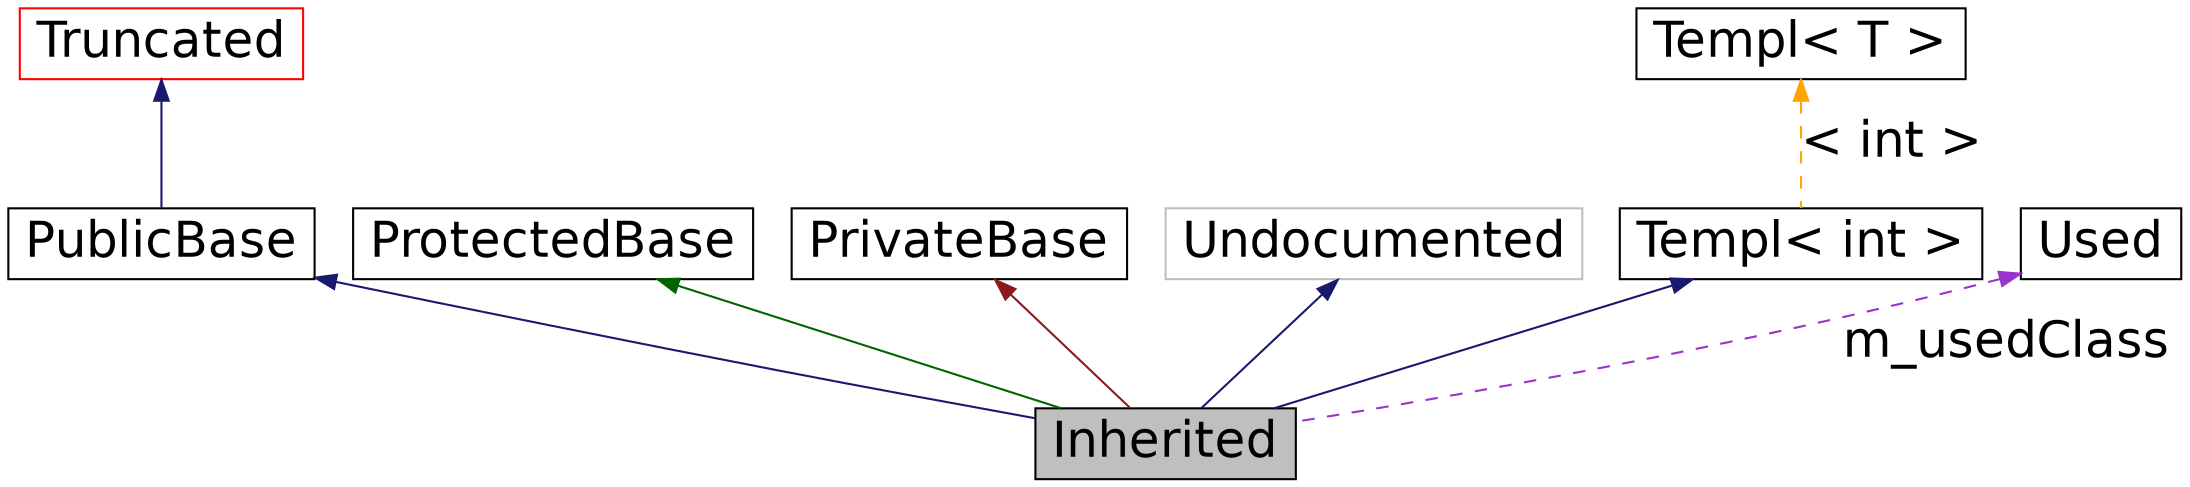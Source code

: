 digraph "Graph Legend"
{
  edge [fontname="Helvetica",fontsize="24",labelfontname="Helvetica",labelfontsize="24"];
  node [fontname="Helvetica",fontsize="24",shape=record];
  Node9 [shape="box",label="Inherited",fontsize="24",height=0.2,width=0.4,fontname="Helvetica",fillcolor="grey75",style="filled" fontcolor="black"];
  Node10 -> Node9 [dir="back",color="midnightblue",fontsize="24",style="solid",fontname="Helvetica"];
  Node10 [shape="box",label="PublicBase",fontsize="24",height=0.2,width=0.4,fontname="Helvetica",color="black",URL="$classPublicBase.html"];
  Node11 -> Node10 [dir="back",color="midnightblue",fontsize="24",style="solid",fontname="Helvetica"];
  Node11 [shape="box",label="Truncated",fontsize="24",height=0.2,width=0.4,fontname="Helvetica",color="red",URL="$classTruncated.html"];
  Node13 -> Node9 [dir="back",color="darkgreen",fontsize="24",style="solid",fontname="Helvetica"];
  Node13 [shape="box",label="ProtectedBase",fontsize="24",height=0.2,width=0.4,fontname="Helvetica",color="black",URL="$classProtectedBase.html"];
  Node14 -> Node9 [dir="back",color="firebrick4",fontsize="24",style="solid",fontname="Helvetica"];
  Node14 [shape="box",label="PrivateBase",fontsize="24",height=0.2,width=0.4,fontname="Helvetica",color="black",URL="$classPrivateBase.html"];
  Node15 -> Node9 [dir="back",color="midnightblue",fontsize="24",style="solid",fontname="Helvetica"];
  Node15 [shape="box",label="Undocumented",fontsize="24",height=0.2,width=0.4,fontname="Helvetica",color="grey75"];
  Node16 -> Node9 [dir="back",color="midnightblue",fontsize="24",style="solid",fontname="Helvetica"];
  Node16 [shape="box",label="Templ< int >",fontsize="24",height=0.2,width=0.4,fontname="Helvetica",color="black",URL="$classTempl.html"];
  Node17 -> Node16 [dir="back",color="orange",fontsize="24",style="dashed",label="< int >",fontname="Helvetica"];
  Node17 [shape="box",label="Templ< T >",fontsize="24",height=0.2,width=0.4,fontname="Helvetica",color="black",URL="$classTempl.html"];
  Node18 -> Node9 [dir="back",color="darkorchid3",fontsize="24",style="dashed",label="m_usedClass",fontname="Helvetica"];
  Node18 [shape="box",label="Used",fontsize="24",height=0.2,width=0.4,fontname="Helvetica",color="black",URL="$classUsed.html"];
}
